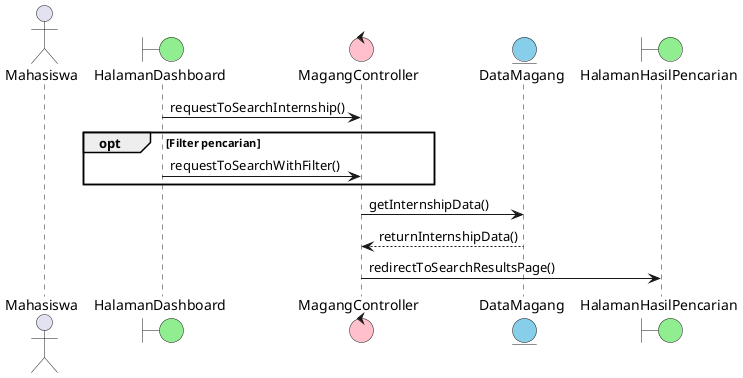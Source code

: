 @startuml melakukan-pencarian-dan-seleksi-magang

actor Mahasiswa

boundary HalamanDashboard #LightGreen
control MagangController #Pink
entity DataMagang #SkyBlue
boundary HalamanHasilPencarian #LightGreen

HalamanDashboard -> MagangController : requestToSearchInternship()

opt Filter pencarian
    HalamanDashboard -> MagangController : requestToSearchWithFilter()
end
MagangController -> DataMagang : getInternshipData()
DataMagang --> MagangController : returnInternshipData()
MagangController -> HalamanHasilPencarian : redirectToSearchResultsPage()

@enduml
